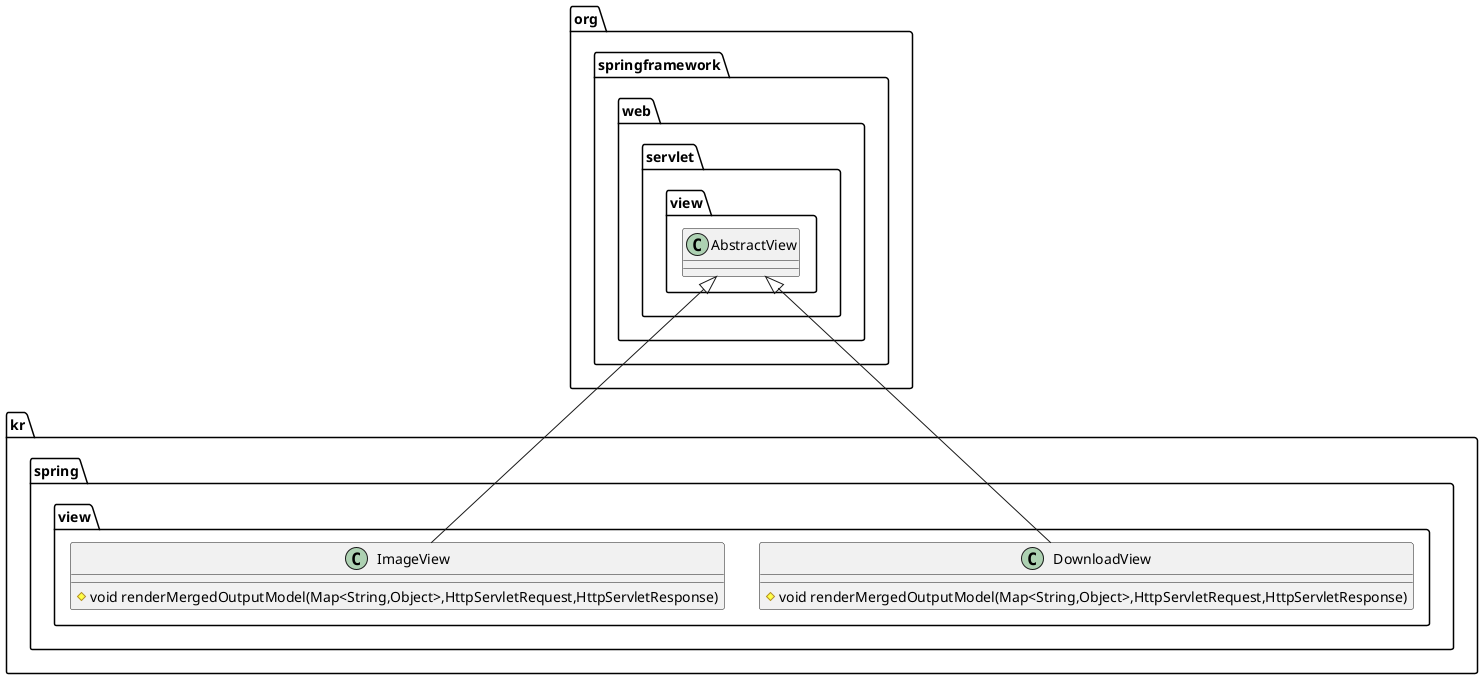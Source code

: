 @startuml
class kr.spring.view.DownloadView {
# void renderMergedOutputModel(Map<String,Object>,HttpServletRequest,HttpServletResponse)
}

class kr.spring.view.ImageView {
# void renderMergedOutputModel(Map<String,Object>,HttpServletRequest,HttpServletResponse)
}



org.springframework.web.servlet.view.AbstractView <|-- kr.spring.view.DownloadView
org.springframework.web.servlet.view.AbstractView <|-- kr.spring.view.ImageView
@enduml